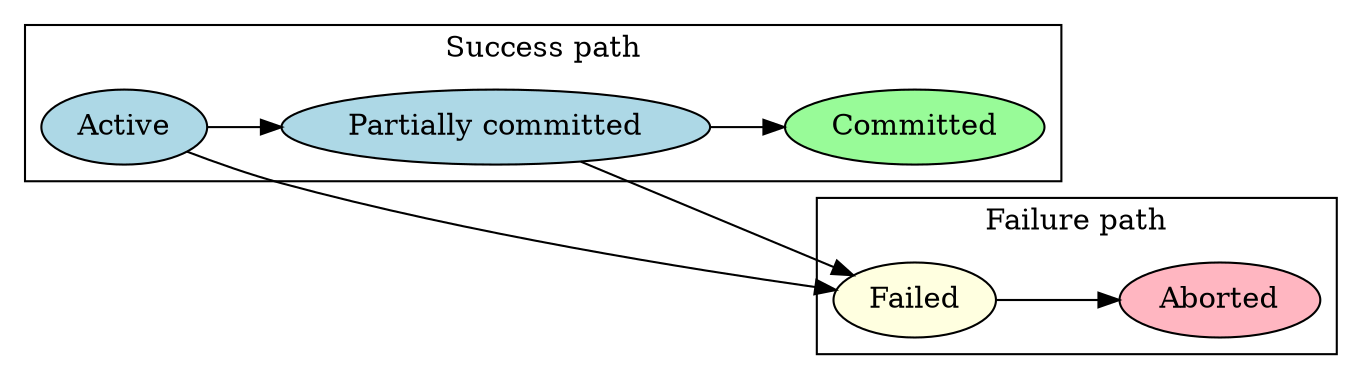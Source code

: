 digraph G {

    rankdir=LR;
    node [ style=filled ];

    subgraph cluster_successful_path {
	label="Success path";
	ACT [label="Active", fillcolor=lightblue];
	PC [label="Partially committed", fillcolor=lightblue];
	C [label="Committed", fillcolor=palegreen];
    }

    subgraph cluster_failure_path {
	label="Failure path";
	F [label="Failed", fillcolor=lightyellow];
	ABR [label="Aborted", fillcolor=lightpink];
	}

	ACT -> PC;
	ACT -> F;
	PC -> C;
	F -> ABR;
	PC -> F;

}
